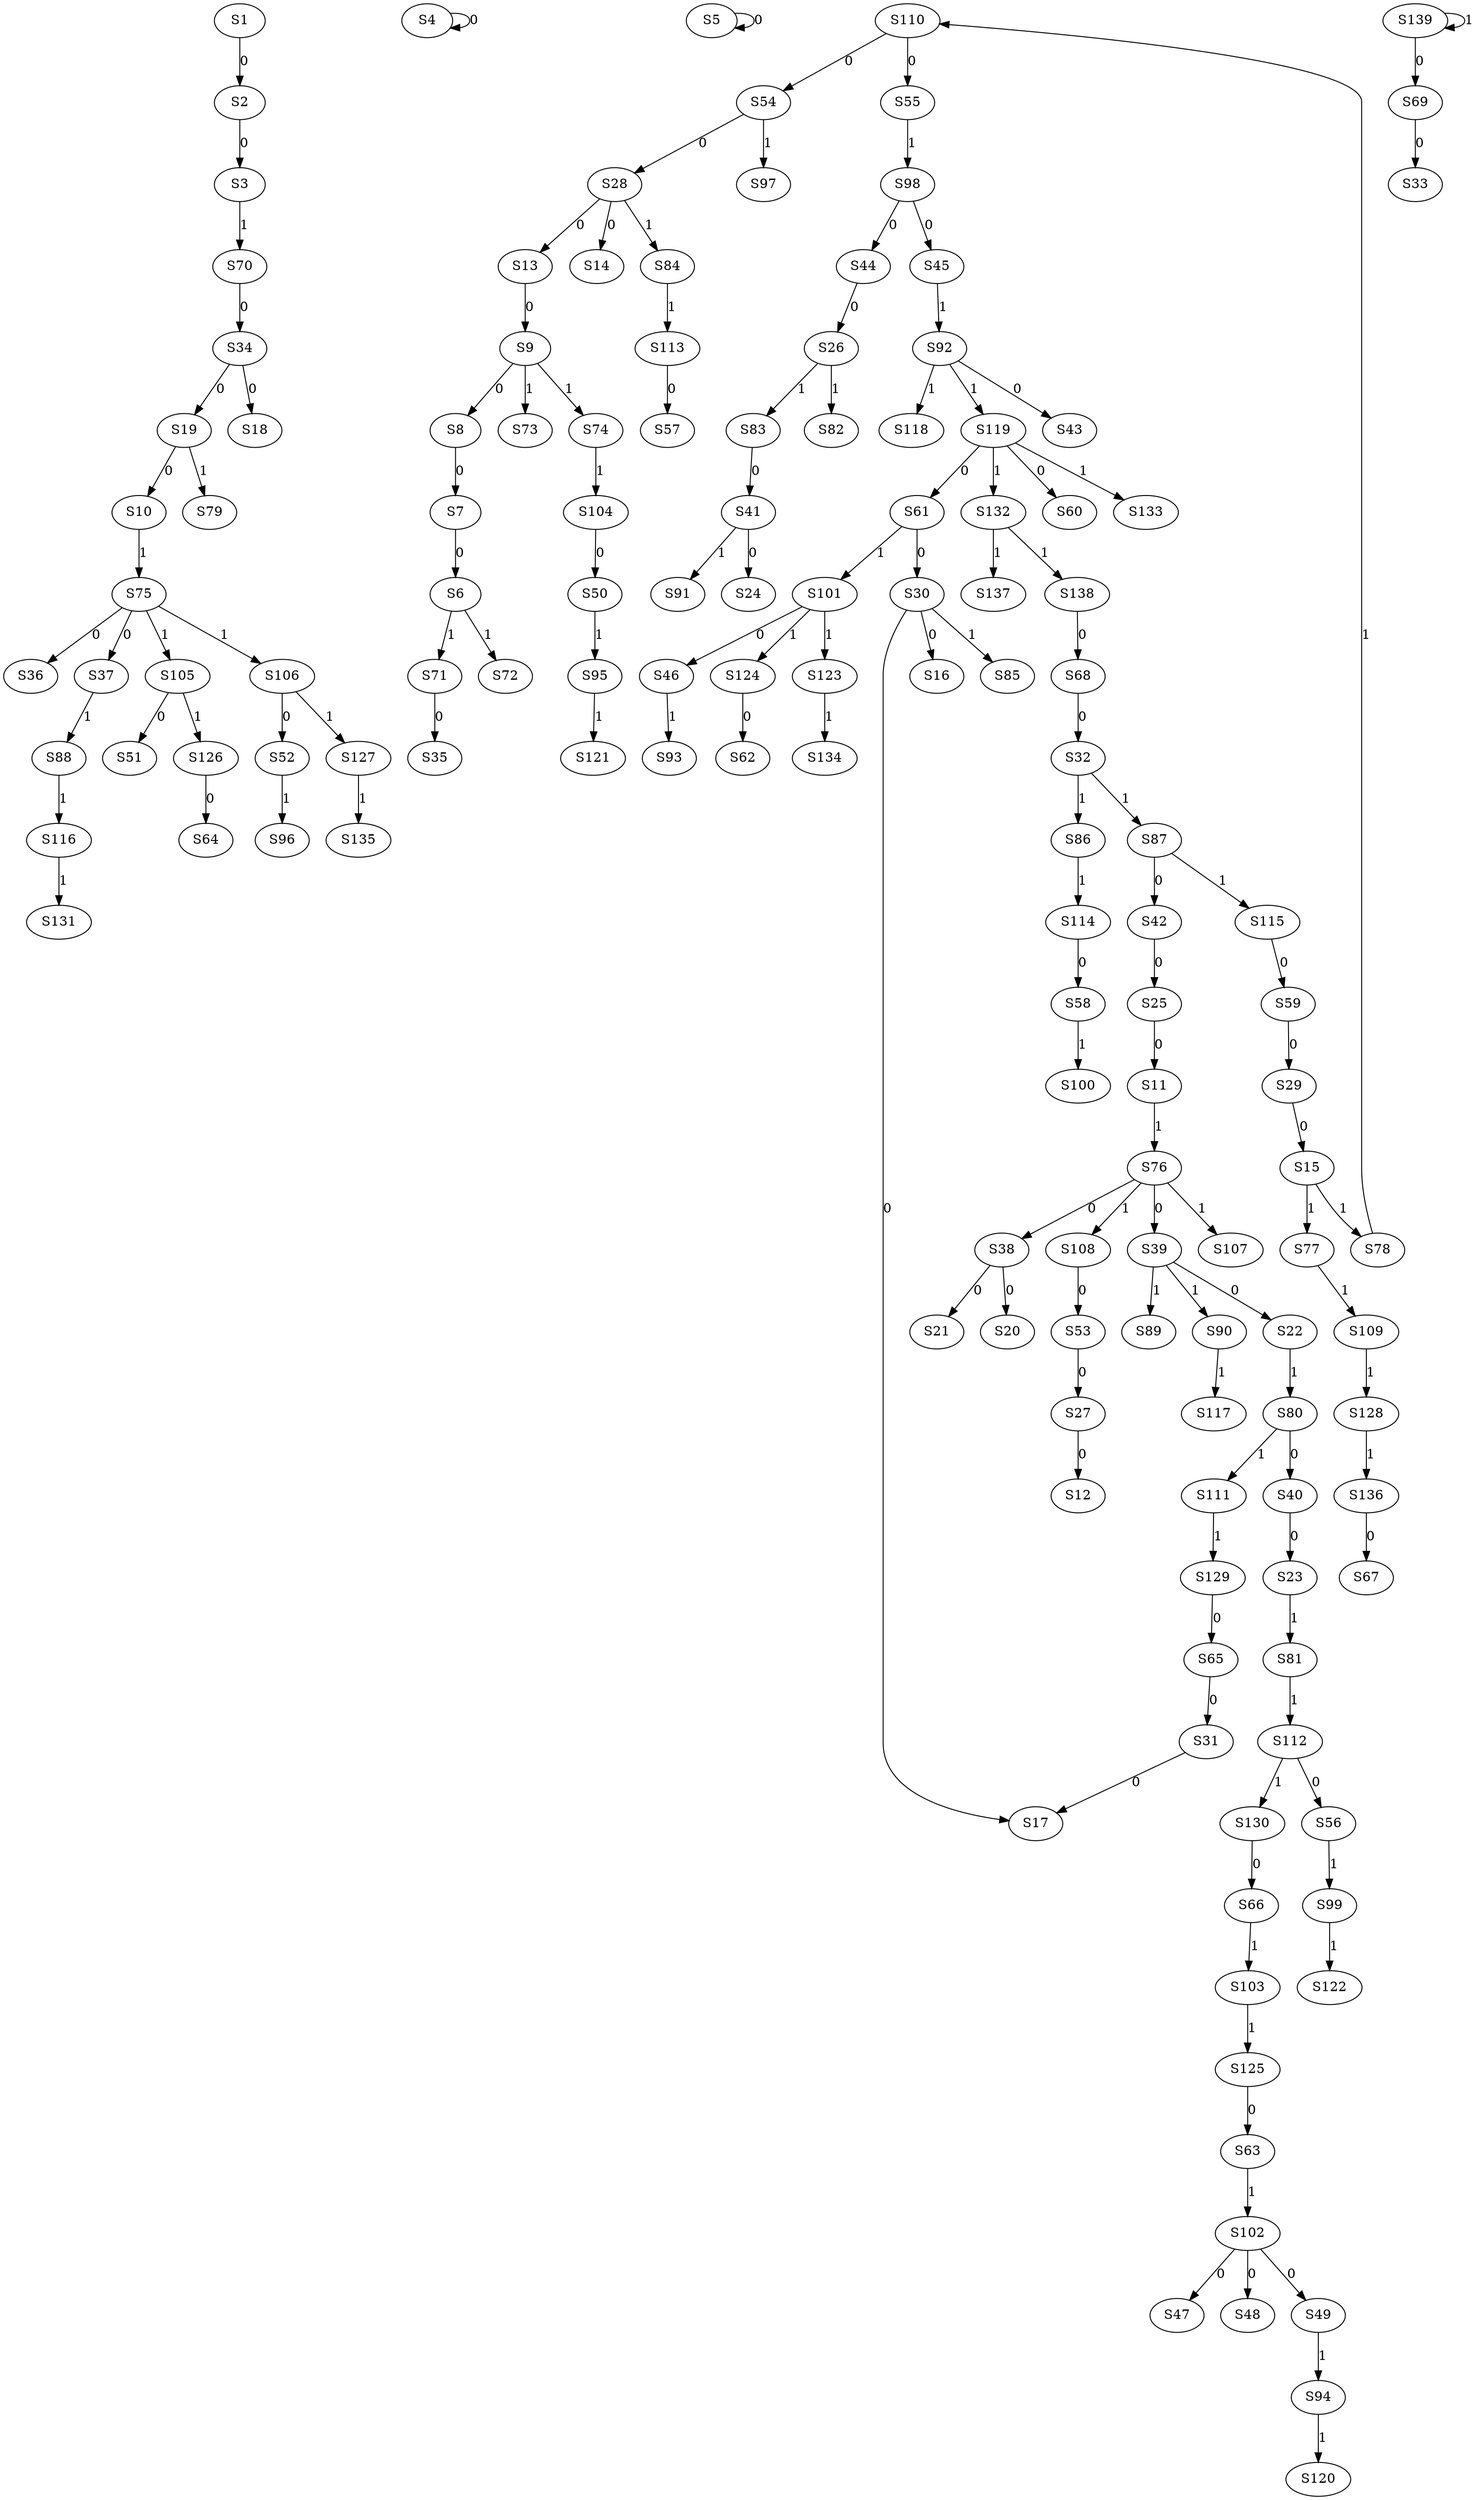 strict digraph {
	S1 -> S2 [ label = 0 ];
	S2 -> S3 [ label = 0 ];
	S4 -> S4 [ label = 0 ];
	S5 -> S5 [ label = 0 ];
	S7 -> S6 [ label = 0 ];
	S8 -> S7 [ label = 0 ];
	S9 -> S8 [ label = 0 ];
	S13 -> S9 [ label = 0 ];
	S19 -> S10 [ label = 0 ];
	S25 -> S11 [ label = 0 ];
	S27 -> S12 [ label = 0 ];
	S28 -> S13 [ label = 0 ];
	S28 -> S14 [ label = 0 ];
	S29 -> S15 [ label = 0 ];
	S30 -> S16 [ label = 0 ];
	S30 -> S17 [ label = 0 ];
	S34 -> S18 [ label = 0 ];
	S34 -> S19 [ label = 0 ];
	S38 -> S20 [ label = 0 ];
	S38 -> S21 [ label = 0 ];
	S39 -> S22 [ label = 0 ];
	S40 -> S23 [ label = 0 ];
	S41 -> S24 [ label = 0 ];
	S42 -> S25 [ label = 0 ];
	S44 -> S26 [ label = 0 ];
	S53 -> S27 [ label = 0 ];
	S54 -> S28 [ label = 0 ];
	S59 -> S29 [ label = 0 ];
	S61 -> S30 [ label = 0 ];
	S65 -> S31 [ label = 0 ];
	S68 -> S32 [ label = 0 ];
	S69 -> S33 [ label = 0 ];
	S70 -> S34 [ label = 0 ];
	S71 -> S35 [ label = 0 ];
	S75 -> S36 [ label = 0 ];
	S75 -> S37 [ label = 0 ];
	S76 -> S38 [ label = 0 ];
	S76 -> S39 [ label = 0 ];
	S80 -> S40 [ label = 0 ];
	S83 -> S41 [ label = 0 ];
	S87 -> S42 [ label = 0 ];
	S92 -> S43 [ label = 0 ];
	S98 -> S44 [ label = 0 ];
	S98 -> S45 [ label = 0 ];
	S101 -> S46 [ label = 0 ];
	S102 -> S47 [ label = 0 ];
	S102 -> S48 [ label = 0 ];
	S102 -> S49 [ label = 0 ];
	S104 -> S50 [ label = 0 ];
	S105 -> S51 [ label = 0 ];
	S106 -> S52 [ label = 0 ];
	S108 -> S53 [ label = 0 ];
	S110 -> S54 [ label = 0 ];
	S110 -> S55 [ label = 0 ];
	S112 -> S56 [ label = 0 ];
	S113 -> S57 [ label = 0 ];
	S114 -> S58 [ label = 0 ];
	S115 -> S59 [ label = 0 ];
	S119 -> S60 [ label = 0 ];
	S119 -> S61 [ label = 0 ];
	S124 -> S62 [ label = 0 ];
	S125 -> S63 [ label = 0 ];
	S126 -> S64 [ label = 0 ];
	S129 -> S65 [ label = 0 ];
	S130 -> S66 [ label = 0 ];
	S136 -> S67 [ label = 0 ];
	S138 -> S68 [ label = 0 ];
	S139 -> S69 [ label = 0 ];
	S3 -> S70 [ label = 1 ];
	S6 -> S71 [ label = 1 ];
	S6 -> S72 [ label = 1 ];
	S9 -> S73 [ label = 1 ];
	S9 -> S74 [ label = 1 ];
	S10 -> S75 [ label = 1 ];
	S11 -> S76 [ label = 1 ];
	S15 -> S77 [ label = 1 ];
	S15 -> S78 [ label = 1 ];
	S19 -> S79 [ label = 1 ];
	S22 -> S80 [ label = 1 ];
	S23 -> S81 [ label = 1 ];
	S26 -> S82 [ label = 1 ];
	S26 -> S83 [ label = 1 ];
	S28 -> S84 [ label = 1 ];
	S30 -> S85 [ label = 1 ];
	S32 -> S86 [ label = 1 ];
	S32 -> S87 [ label = 1 ];
	S37 -> S88 [ label = 1 ];
	S39 -> S89 [ label = 1 ];
	S39 -> S90 [ label = 1 ];
	S41 -> S91 [ label = 1 ];
	S45 -> S92 [ label = 1 ];
	S46 -> S93 [ label = 1 ];
	S49 -> S94 [ label = 1 ];
	S50 -> S95 [ label = 1 ];
	S52 -> S96 [ label = 1 ];
	S54 -> S97 [ label = 1 ];
	S55 -> S98 [ label = 1 ];
	S56 -> S99 [ label = 1 ];
	S58 -> S100 [ label = 1 ];
	S61 -> S101 [ label = 1 ];
	S63 -> S102 [ label = 1 ];
	S66 -> S103 [ label = 1 ];
	S74 -> S104 [ label = 1 ];
	S75 -> S105 [ label = 1 ];
	S75 -> S106 [ label = 1 ];
	S76 -> S107 [ label = 1 ];
	S76 -> S108 [ label = 1 ];
	S77 -> S109 [ label = 1 ];
	S78 -> S110 [ label = 1 ];
	S80 -> S111 [ label = 1 ];
	S81 -> S112 [ label = 1 ];
	S84 -> S113 [ label = 1 ];
	S86 -> S114 [ label = 1 ];
	S87 -> S115 [ label = 1 ];
	S88 -> S116 [ label = 1 ];
	S90 -> S117 [ label = 1 ];
	S92 -> S118 [ label = 1 ];
	S92 -> S119 [ label = 1 ];
	S94 -> S120 [ label = 1 ];
	S95 -> S121 [ label = 1 ];
	S99 -> S122 [ label = 1 ];
	S101 -> S123 [ label = 1 ];
	S101 -> S124 [ label = 1 ];
	S103 -> S125 [ label = 1 ];
	S105 -> S126 [ label = 1 ];
	S106 -> S127 [ label = 1 ];
	S109 -> S128 [ label = 1 ];
	S111 -> S129 [ label = 1 ];
	S112 -> S130 [ label = 1 ];
	S116 -> S131 [ label = 1 ];
	S119 -> S132 [ label = 1 ];
	S119 -> S133 [ label = 1 ];
	S123 -> S134 [ label = 1 ];
	S127 -> S135 [ label = 1 ];
	S128 -> S136 [ label = 1 ];
	S132 -> S137 [ label = 1 ];
	S132 -> S138 [ label = 1 ];
	S139 -> S139 [ label = 1 ];
	S31 -> S17 [ label = 0 ];
}